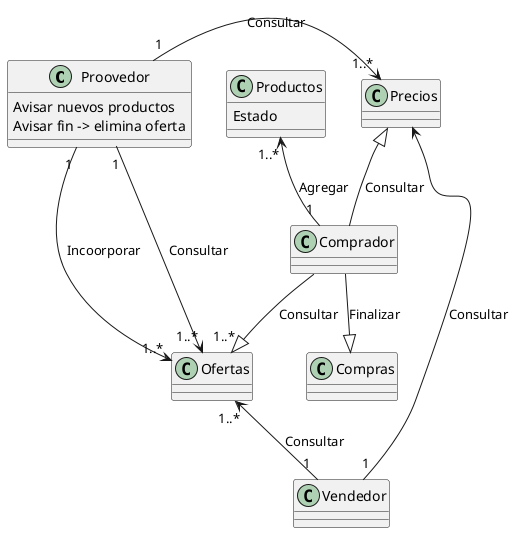 @startuml Sistema

Class Proovedor{
    Avisar nuevos productos
    Avisar fin -> elimina oferta

}

Class Productos{
    Estado
}


Compras <|-up-Comprador : Finalizar
Ofertas "1..*"<|-up-Comprador : Consultar
Precios <|-down-Comprador : Consultar
Productos "1..*"<--"1" Comprador : Agregar
Precios "1..*"<-left-"1" Proovedor : Consultar
Ofertas "1..*"<-up-"1" Proovedor : Consultar
Ofertas "1..*"<--"1" Proovedor : Incoorporar
Precios <--"1" Vendedor : Consultar
Ofertas "1..*"<-down-"1" Vendedor : Consultar
@enduml